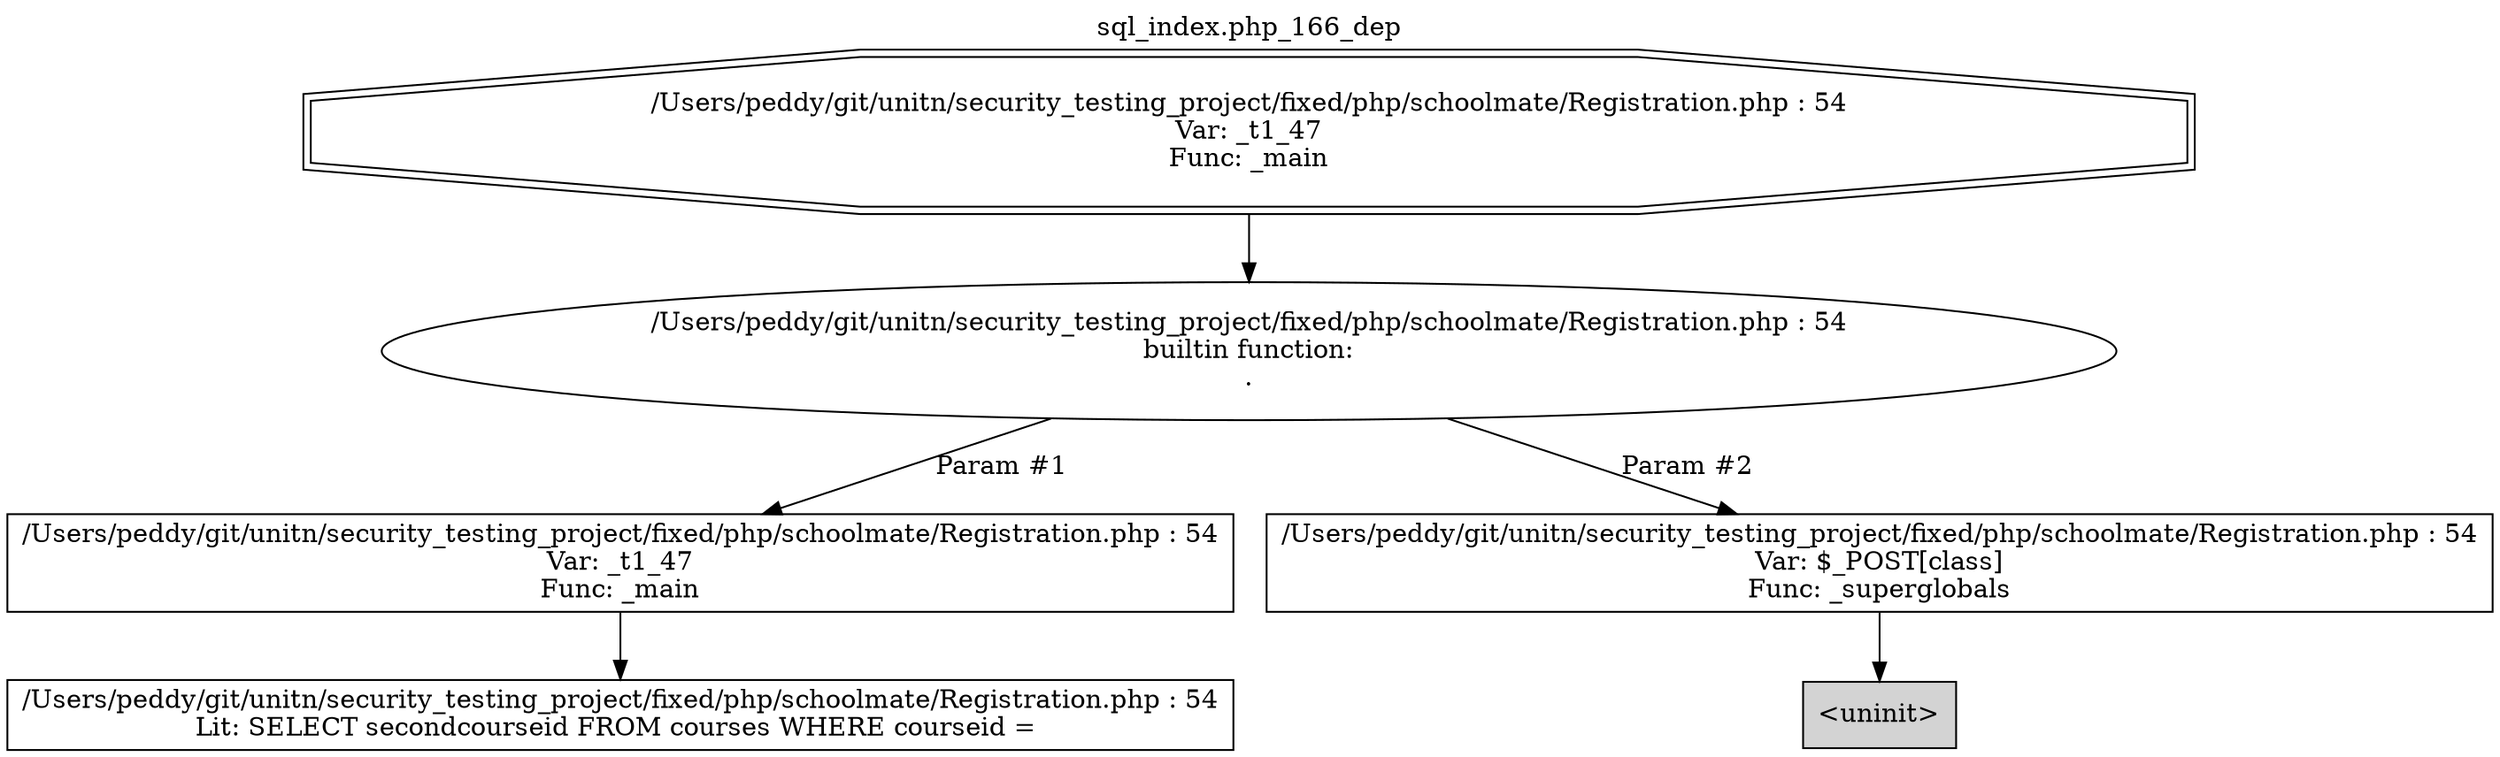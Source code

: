 digraph cfg {
  label="sql_index.php_166_dep";
  labelloc=t;
  n1 [shape=doubleoctagon, label="/Users/peddy/git/unitn/security_testing_project/fixed/php/schoolmate/Registration.php : 54\nVar: _t1_47\nFunc: _main\n"];
  n2 [shape=ellipse, label="/Users/peddy/git/unitn/security_testing_project/fixed/php/schoolmate/Registration.php : 54\nbuiltin function:\n.\n"];
  n3 [shape=box, label="/Users/peddy/git/unitn/security_testing_project/fixed/php/schoolmate/Registration.php : 54\nVar: _t1_47\nFunc: _main\n"];
  n4 [shape=box, label="/Users/peddy/git/unitn/security_testing_project/fixed/php/schoolmate/Registration.php : 54\nLit: SELECT secondcourseid FROM courses WHERE courseid = \n"];
  n5 [shape=box, label="/Users/peddy/git/unitn/security_testing_project/fixed/php/schoolmate/Registration.php : 54\nVar: $_POST[class]\nFunc: _superglobals\n"];
  n6 [shape=box, label="<uninit>",style=filled];
  n1 -> n2;
  n3 -> n4;
  n2 -> n3[label="Param #1"];
  n2 -> n5[label="Param #2"];
  n5 -> n6;
}
